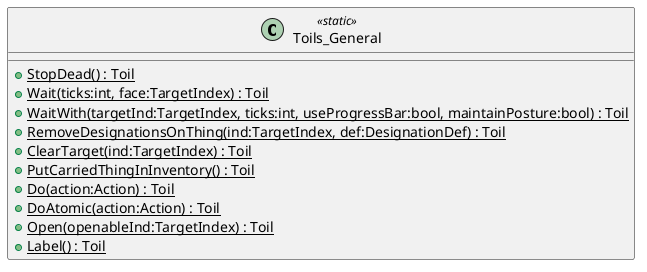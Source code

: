 @startuml
class Toils_General <<static>> {
    + {static} StopDead() : Toil
    + {static} Wait(ticks:int, face:TargetIndex) : Toil
    + {static} WaitWith(targetInd:TargetIndex, ticks:int, useProgressBar:bool, maintainPosture:bool) : Toil
    + {static} RemoveDesignationsOnThing(ind:TargetIndex, def:DesignationDef) : Toil
    + {static} ClearTarget(ind:TargetIndex) : Toil
    + {static} PutCarriedThingInInventory() : Toil
    + {static} Do(action:Action) : Toil
    + {static} DoAtomic(action:Action) : Toil
    + {static} Open(openableInd:TargetIndex) : Toil
    + {static} Label() : Toil
}
@enduml
